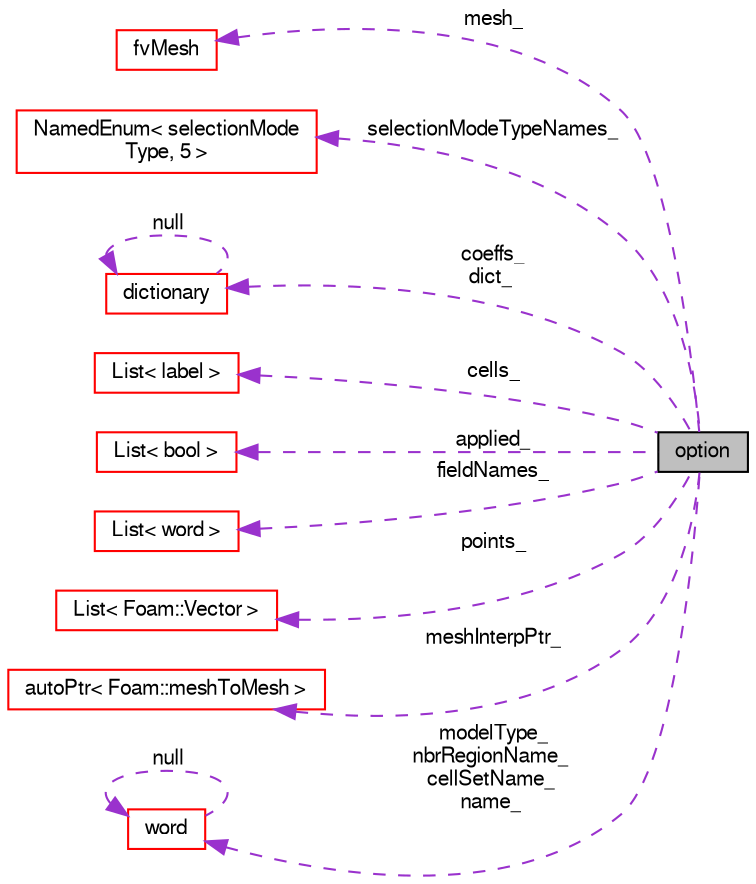 digraph "option"
{
  bgcolor="transparent";
  edge [fontname="FreeSans",fontsize="10",labelfontname="FreeSans",labelfontsize="10"];
  node [fontname="FreeSans",fontsize="10",shape=record];
  rankdir="LR";
  Node19 [label="option",height=0.2,width=0.4,color="black", fillcolor="grey75", style="filled", fontcolor="black"];
  Node20 -> Node19 [dir="back",color="darkorchid3",fontsize="10",style="dashed",label=" mesh_" ,fontname="FreeSans"];
  Node20 [label="fvMesh",height=0.2,width=0.4,color="red",URL="$a22766.html",tooltip="Mesh data needed to do the Finite Volume discretisation. "];
  Node55 -> Node19 [dir="back",color="darkorchid3",fontsize="10",style="dashed",label=" selectionModeTypeNames_" ,fontname="FreeSans"];
  Node55 [label="NamedEnum\< selectionMode\lType, 5 \>",height=0.2,width=0.4,color="red",URL="$a25998.html"];
  Node39 -> Node19 [dir="back",color="darkorchid3",fontsize="10",style="dashed",label=" coeffs_\ndict_" ,fontname="FreeSans"];
  Node39 [label="dictionary",height=0.2,width=0.4,color="red",URL="$a26014.html",tooltip="A list of keyword definitions, which are a keyword followed by any number of values (e..."];
  Node39 -> Node39 [dir="back",color="darkorchid3",fontsize="10",style="dashed",label=" null" ,fontname="FreeSans"];
  Node56 -> Node19 [dir="back",color="darkorchid3",fontsize="10",style="dashed",label=" cells_" ,fontname="FreeSans"];
  Node56 [label="List\< label \>",height=0.2,width=0.4,color="red",URL="$a25694.html"];
  Node60 -> Node19 [dir="back",color="darkorchid3",fontsize="10",style="dashed",label=" applied_" ,fontname="FreeSans"];
  Node60 [label="List\< bool \>",height=0.2,width=0.4,color="red",URL="$a25694.html"];
  Node62 -> Node19 [dir="back",color="darkorchid3",fontsize="10",style="dashed",label=" fieldNames_" ,fontname="FreeSans"];
  Node62 [label="List\< word \>",height=0.2,width=0.4,color="red",URL="$a25694.html"];
  Node64 -> Node19 [dir="back",color="darkorchid3",fontsize="10",style="dashed",label=" points_" ,fontname="FreeSans"];
  Node64 [label="List\< Foam::Vector \>",height=0.2,width=0.4,color="red",URL="$a25694.html"];
  Node66 -> Node19 [dir="back",color="darkorchid3",fontsize="10",style="dashed",label=" meshInterpPtr_" ,fontname="FreeSans"];
  Node66 [label="autoPtr\< Foam::meshToMesh \>",height=0.2,width=0.4,color="red",URL="$a25958.html"];
  Node32 -> Node19 [dir="back",color="darkorchid3",fontsize="10",style="dashed",label=" modelType_\nnbrRegionName_\ncellSetName_\nname_" ,fontname="FreeSans"];
  Node32 [label="word",height=0.2,width=0.4,color="red",URL="$a28258.html",tooltip="A class for handling words, derived from string. "];
  Node32 -> Node32 [dir="back",color="darkorchid3",fontsize="10",style="dashed",label=" null" ,fontname="FreeSans"];
}
